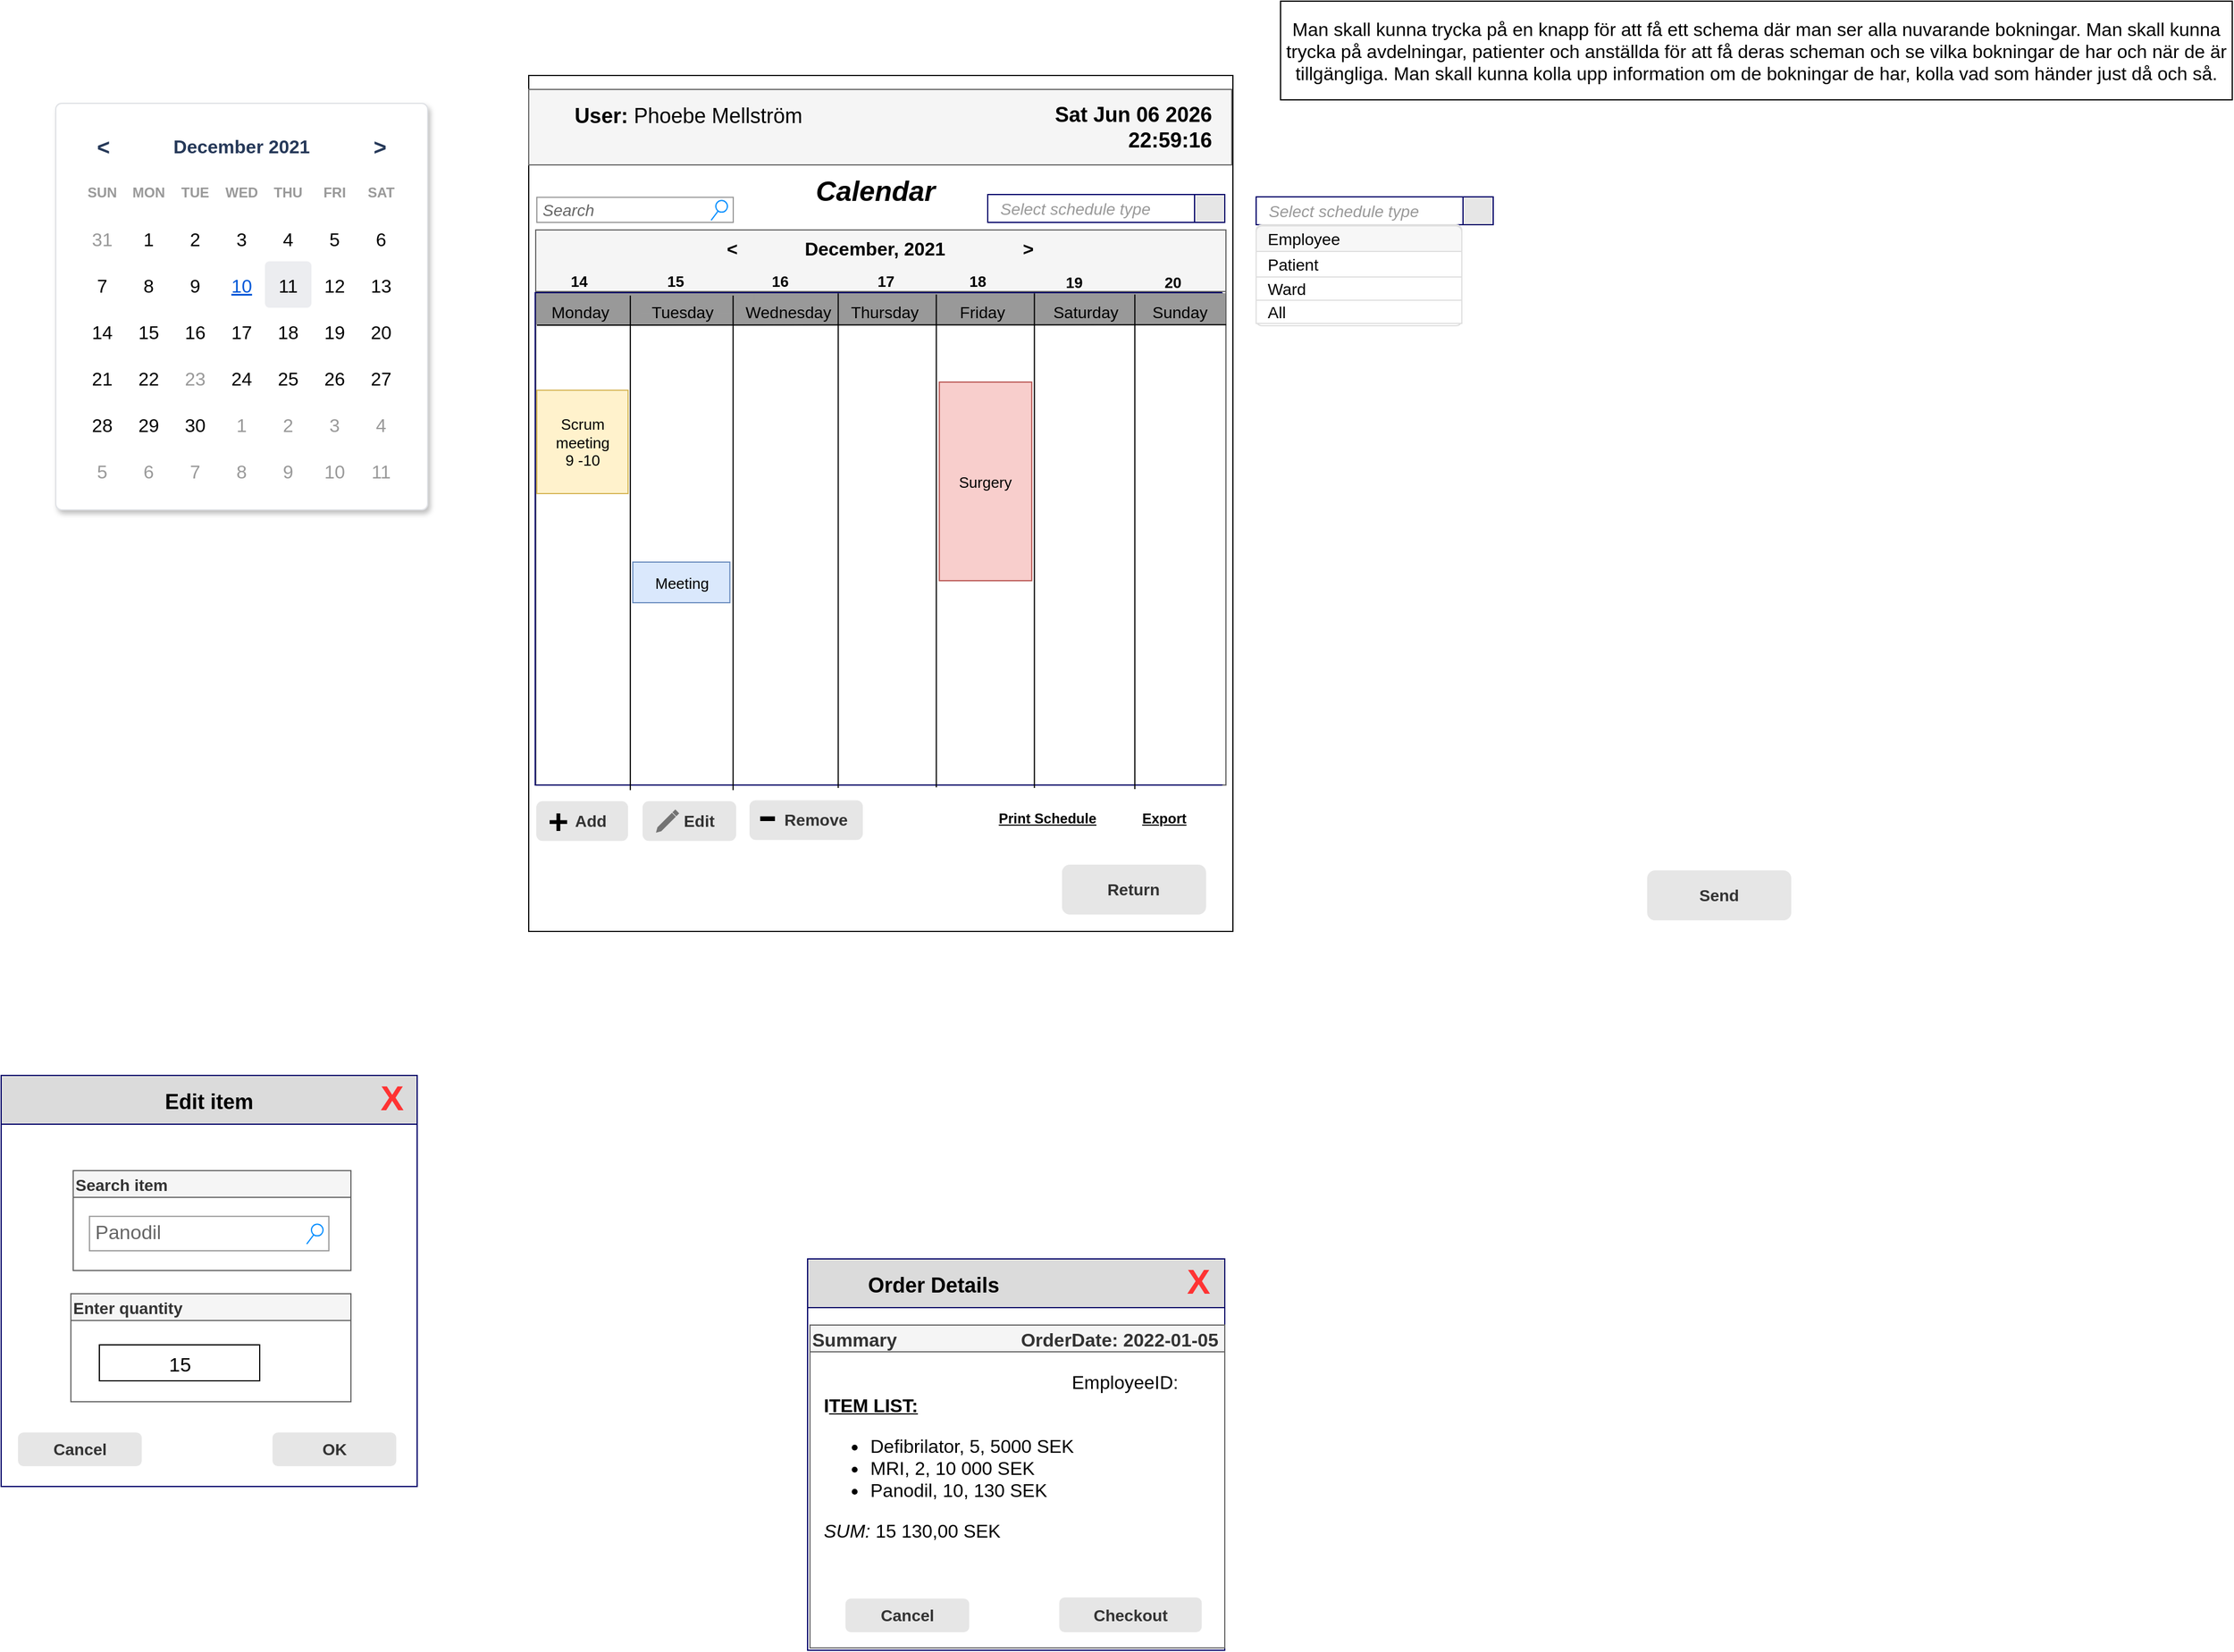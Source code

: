 <mxfile version="15.8.7"><diagram id="tMlEWCuw5uvz0X6v1XSk" name="Page-1"><mxGraphModel dx="1773" dy="915" grid="0" gridSize="10" guides="1" tooltips="1" connect="1" arrows="1" fold="1" page="0" pageScale="1" pageWidth="827" pageHeight="1169" math="0" shadow="0"><root><mxCell id="0"/><mxCell id="1" parent="0"/><mxCell id="1CpqlOYVrZBRKWzwoJdr-4" value="" style="rounded=0;whiteSpace=wrap;html=1;sketch=0;hachureGap=4;fontFamily=Helvetica;fontSize=20;glass=0;" parent="1" vertex="1"><mxGeometry x="-339" y="40" width="606" height="737" as="geometry"/></mxCell><mxCell id="GSyi_xtsQEn1uem4Df87-12" value="" style="rounded=0;whiteSpace=wrap;html=1;shadow=0;glass=0;sketch=0;hachureGap=4;fontFamily=Helvetica;fontSize=16;strokeColor=#666666;fillColor=#f5f5f5;fontColor=#333333;" parent="1" vertex="1"><mxGeometry x="-339" y="52" width="605" height="65" as="geometry"/></mxCell><mxCell id="GSyi_xtsQEn1uem4Df87-15" value="&lt;font style=&quot;font-size: 18px&quot; face=&quot;Helvetica&quot;&gt;&lt;b&gt;User:&lt;/b&gt; Phoebe Mellström&lt;i&gt;&lt;br&gt;&lt;/i&gt;&lt;/font&gt;" style="text;html=1;strokeColor=none;fillColor=none;align=center;verticalAlign=middle;whiteSpace=wrap;rounded=0;shadow=0;glass=0;sketch=0;hachureGap=4;fontFamily=Garamond;fontSize=20;" parent="1" vertex="1"><mxGeometry x="-323" y="55" width="243" height="38" as="geometry"/></mxCell><UserObject label="&lt;div style=&quot;font-size: 18px&quot; align=&quot;right&quot;&gt;&lt;b&gt;&lt;font style=&quot;font-size: 18px&quot; face=&quot;Helvetica&quot;&gt;%date{ddd mmm dd yyyy HH:MM:ss}%&lt;/font&gt;&lt;/b&gt;&lt;/div&gt;" placeholders="1" id="GSyi_xtsQEn1uem4Df87-35"><mxCell style="text;html=1;strokeColor=none;fillColor=none;align=right;verticalAlign=middle;whiteSpace=wrap;overflow=hidden;rounded=0;shadow=0;glass=0;sketch=0;hachureGap=4;fontFamily=Helvetica;fontSize=20;fontColor=none;" parent="1" vertex="1"><mxGeometry x="91" y="58.5" width="160" height="52" as="geometry"/></mxCell></UserObject><mxCell id="GSyi_xtsQEn1uem4Df87-106" value="&lt;h2 align=&quot;center&quot;&gt;&lt;i&gt;Calendar&lt;br&gt;&lt;/i&gt;&lt;/h2&gt;" style="text;html=1;strokeColor=none;fillColor=none;align=center;verticalAlign=middle;whiteSpace=wrap;rounded=0;shadow=0;glass=0;sketch=0;hachureGap=4;fontFamily=Helvetica;fontSize=16;fontColor=none;" parent="1" vertex="1"><mxGeometry x="-154" y="125" width="227" height="30" as="geometry"/></mxCell><mxCell id="GSyi_xtsQEn1uem4Df87-161" value="" style="swimlane;rounded=0;shadow=0;glass=0;sketch=0;hachureGap=4;fontFamily=Helvetica;fontSize=16;fontStyle=1;align=left;fillColor=#f5f5f5;strokeColor=#666666;fontColor=#333333;startSize=53;" parent="1" vertex="1"><mxGeometry x="-333" y="173" width="594" height="478" as="geometry"/></mxCell><mxCell id="2LkczwKrpSogBaonJyXN-16" value="" style="swimlane;horizontal=0;rounded=0;shadow=0;glass=0;sketch=0;hachureGap=4;fontFamily=Helvetica;fontSize=18;fontColor=none;strokeColor=#000066;fillColor=#E6E6E6;gradientColor=none;rotation=-180;startSize=0;" parent="GSyi_xtsQEn1uem4Df87-161" vertex="1"><mxGeometry x="-0.41" y="54" width="591.18" height="424" as="geometry"/></mxCell><mxCell id="2LkczwKrpSogBaonJyXN-29" value="" style="strokeWidth=1;shadow=0;align=center;html=1;shape=mxgraph.mockup.forms.rrect;rSize=0;strokeColor=#999999;labelBackgroundColor=#FFFFFF;sketch=0;fontSize=14;fontColor=#000000;fillColor=#999999;" parent="GSyi_xtsQEn1uem4Df87-161" vertex="1"><mxGeometry x="1" y="55" width="592" height="27" as="geometry"/></mxCell><mxCell id="2LkczwKrpSogBaonJyXN-30" value="" style="strokeColor=inherit;fillColor=inherit;gradientColor=inherit;strokeWidth=1;shadow=0;dashed=0;align=center;html=1;shape=mxgraph.mockup.forms.rrect;rSize=0;fontSize=17;fontColor=#666666;labelBackgroundColor=#FFFFFF;sketch=0;" parent="2LkczwKrpSogBaonJyXN-29" vertex="1"><mxGeometry x="88.8" width="98.667" height="17.368" as="geometry"/></mxCell><mxCell id="mDtx5aKVVAd8MvH1T8oT-66" value="&lt;font style=&quot;font-size: 14px&quot;&gt;Monday&lt;/font&gt;" style="text;html=1;strokeColor=none;fillColor=none;align=center;verticalAlign=middle;whiteSpace=wrap;rounded=0;fontSize=21;" vertex="1" parent="2LkczwKrpSogBaonJyXN-29"><mxGeometry x="7.06" y="-0.189" width="60.511" height="25.962" as="geometry"/></mxCell><mxCell id="mDtx5aKVVAd8MvH1T8oT-67" value="&lt;font style=&quot;font-size: 14px&quot;&gt;Tuesday&lt;/font&gt;" style="text;html=1;strokeColor=none;fillColor=none;align=center;verticalAlign=middle;whiteSpace=wrap;rounded=0;fontSize=21;" vertex="1" parent="2LkczwKrpSogBaonJyXN-29"><mxGeometry x="94.841" y="-0.189" width="60.511" height="25.962" as="geometry"/></mxCell><mxCell id="mDtx5aKVVAd8MvH1T8oT-68" value="&lt;font style=&quot;font-size: 14px&quot;&gt;Wednesday&lt;/font&gt;" style="text;html=1;strokeColor=none;fillColor=none;align=center;verticalAlign=middle;whiteSpace=wrap;rounded=0;fontSize=21;" vertex="1" parent="2LkczwKrpSogBaonJyXN-29"><mxGeometry x="185.557" y="-0.189" width="60.511" height="25.962" as="geometry"/></mxCell><mxCell id="mDtx5aKVVAd8MvH1T8oT-69" value="&lt;font style=&quot;font-size: 14px&quot;&gt;Thursday&lt;/font&gt;" style="text;html=1;strokeColor=none;fillColor=none;align=center;verticalAlign=middle;whiteSpace=wrap;rounded=0;fontSize=21;" vertex="1" parent="2LkczwKrpSogBaonJyXN-29"><mxGeometry x="269.274" y="-0.189" width="60.511" height="25.962" as="geometry"/></mxCell><mxCell id="mDtx5aKVVAd8MvH1T8oT-70" value="&lt;font style=&quot;font-size: 14px&quot;&gt;Friday&lt;/font&gt;" style="text;html=1;strokeColor=none;fillColor=none;align=center;verticalAlign=middle;whiteSpace=wrap;rounded=0;fontSize=21;" vertex="1" parent="2LkczwKrpSogBaonJyXN-29"><mxGeometry x="352.981" y="-0.189" width="60.511" height="25.962" as="geometry"/></mxCell><mxCell id="mDtx5aKVVAd8MvH1T8oT-71" value="&lt;font style=&quot;font-size: 14px&quot;&gt;Saturday&lt;/font&gt;" style="text;html=1;strokeColor=none;fillColor=none;align=center;verticalAlign=middle;whiteSpace=wrap;rounded=0;fontSize=21;" vertex="1" parent="2LkczwKrpSogBaonJyXN-29"><mxGeometry x="441.722" y="-0.189" width="60.511" height="25.962" as="geometry"/></mxCell><mxCell id="mDtx5aKVVAd8MvH1T8oT-72" value="&lt;font style=&quot;font-size: 14px&quot;&gt;Sunday&lt;/font&gt;" style="text;html=1;strokeColor=none;fillColor=none;align=center;verticalAlign=middle;whiteSpace=wrap;rounded=0;fontSize=21;" vertex="1" parent="2LkczwKrpSogBaonJyXN-29"><mxGeometry x="523.421" y="-0.189" width="60.511" height="25.962" as="geometry"/></mxCell><mxCell id="mDtx5aKVVAd8MvH1T8oT-77" value="&lt;font style=&quot;font-size: 16px&quot;&gt;&lt;b&gt;&amp;lt;&amp;nbsp;&amp;nbsp;&amp;nbsp;&amp;nbsp;&amp;nbsp;&amp;nbsp;&amp;nbsp;&amp;nbsp;&amp;nbsp;&amp;nbsp;&amp;nbsp;&amp;nbsp; December, 2021 &amp;nbsp;&amp;nbsp;&amp;nbsp;&amp;nbsp;&amp;nbsp;&amp;nbsp;&amp;nbsp;&amp;nbsp;&amp;nbsp;&amp;nbsp;&amp;nbsp;&amp;nbsp;&amp;nbsp; &amp;gt;&lt;/b&gt;&lt;/font&gt;" style="text;html=1;align=center;verticalAlign=middle;resizable=0;points=[];autosize=1;strokeColor=none;fillColor=none;fontSize=14;" vertex="1" parent="GSyi_xtsQEn1uem4Df87-161"><mxGeometry x="158.5" y="5" width="274" height="22" as="geometry"/></mxCell><mxCell id="1CpqlOYVrZBRKWzwoJdr-89" value="" style="shape=image;html=1;verticalAlign=top;verticalLabelPosition=bottom;labelBackgroundColor=#ffffff;imageAspect=0;aspect=fixed;image=https://cdn2.iconfinder.com/data/icons/office-icon-set-3/128/calendar2.png;rounded=0;glass=0;sketch=0;hachureGap=4;fontFamily=Helvetica;fontSize=14;strokeColor=#000000;gradientColor=none;" parent="GSyi_xtsQEn1uem4Df87-161" vertex="1"><mxGeometry x="372" y="5" width="22" height="22" as="geometry"/></mxCell><mxCell id="mDtx5aKVVAd8MvH1T8oT-87" value="&lt;font style=&quot;font-size: 13px;&quot;&gt;&lt;b style=&quot;font-size: 13px;&quot;&gt;14&lt;/b&gt;&lt;/font&gt;" style="text;html=1;align=center;verticalAlign=middle;resizable=0;points=[];autosize=1;strokeColor=none;fillColor=none;fontSize=13;" vertex="1" parent="GSyi_xtsQEn1uem4Df87-161"><mxGeometry x="25" y="34" width="24" height="20" as="geometry"/></mxCell><mxCell id="mDtx5aKVVAd8MvH1T8oT-86" value="&lt;font style=&quot;font-size: 13px;&quot;&gt;&lt;b style=&quot;font-size: 13px;&quot;&gt;15&lt;/b&gt;&lt;/font&gt;" style="text;html=1;align=center;verticalAlign=middle;resizable=0;points=[];autosize=1;strokeColor=none;fillColor=none;fontSize=13;" vertex="1" parent="GSyi_xtsQEn1uem4Df87-161"><mxGeometry x="108" y="34" width="24" height="20" as="geometry"/></mxCell><mxCell id="mDtx5aKVVAd8MvH1T8oT-83" value="&lt;font style=&quot;font-size: 13px;&quot;&gt;&lt;b style=&quot;font-size: 13px;&quot;&gt;17&lt;/b&gt;&lt;/font&gt;" style="text;html=1;align=center;verticalAlign=middle;resizable=0;points=[];autosize=1;strokeColor=none;fillColor=none;fontSize=13;" vertex="1" parent="GSyi_xtsQEn1uem4Df87-161"><mxGeometry x="289" y="34" width="24" height="20" as="geometry"/></mxCell><mxCell id="mDtx5aKVVAd8MvH1T8oT-82" value="&lt;font style=&quot;font-size: 13px;&quot;&gt;&lt;b style=&quot;font-size: 13px;&quot;&gt;18&lt;/b&gt;&lt;/font&gt;" style="text;html=1;align=center;verticalAlign=middle;resizable=0;points=[];autosize=1;strokeColor=none;fillColor=none;fontSize=13;" vertex="1" parent="GSyi_xtsQEn1uem4Df87-161"><mxGeometry x="368" y="34" width="24" height="20" as="geometry"/></mxCell><mxCell id="mDtx5aKVVAd8MvH1T8oT-80" value="&lt;font style=&quot;font-size: 13px;&quot;&gt;&lt;b style=&quot;font-size: 13px;&quot;&gt;19&lt;/b&gt;&lt;/font&gt;" style="text;html=1;align=center;verticalAlign=middle;resizable=0;points=[];autosize=1;strokeColor=none;fillColor=none;fontSize=13;" vertex="1" parent="GSyi_xtsQEn1uem4Df87-161"><mxGeometry x="451" y="35" width="24" height="20" as="geometry"/></mxCell><mxCell id="mDtx5aKVVAd8MvH1T8oT-88" value="&lt;b style=&quot;font-size: 13px;&quot;&gt;20&lt;/b&gt;" style="text;html=1;align=center;verticalAlign=middle;resizable=0;points=[];autosize=1;strokeColor=none;fillColor=none;fontSize=13;" vertex="1" parent="GSyi_xtsQEn1uem4Df87-161"><mxGeometry x="536" y="35" width="24" height="20" as="geometry"/></mxCell><mxCell id="mDtx5aKVVAd8MvH1T8oT-93" value="&lt;font style=&quot;font-size: 13px;&quot;&gt;&lt;b style=&quot;font-size: 13px;&quot;&gt;16&lt;/b&gt;&lt;/font&gt;" style="text;html=1;align=center;verticalAlign=middle;resizable=0;points=[];autosize=1;strokeColor=none;fillColor=none;fontSize=13;" vertex="1" parent="GSyi_xtsQEn1uem4Df87-161"><mxGeometry x="198" y="34" width="24" height="20" as="geometry"/></mxCell><mxCell id="2LkczwKrpSogBaonJyXN-21" value="" style="strokeWidth=1;html=1;shadow=0;dashed=0;shape=mxgraph.android.rrect;rSize=0;strokeColor=#eeeeee;fillColor=#ffffff;gradientColor=none;labelBackgroundColor=#B5B5B5;sketch=0;fontSize=14;fontColor=#000000;" parent="1" vertex="1"><mxGeometry x="-332" y="255" width="592" height="395" as="geometry"/></mxCell><mxCell id="SSREqpfbxZS-E6g8_HRH-6" value="" style="endArrow=none;html=1;rounded=0;fontSize=14;fontColor=#000000;entryX=0.5;entryY=1;entryDx=0;entryDy=0;" parent="2LkczwKrpSogBaonJyXN-21" edge="1"><mxGeometry width="50" height="50" relative="1" as="geometry"><mxPoint x="343.749" y="-26.396" as="sourcePoint"/><mxPoint x="343.749" y="397.979" as="targetPoint"/></mxGeometry></mxCell><mxCell id="SSREqpfbxZS-E6g8_HRH-9" value="" style="endArrow=none;html=1;rounded=0;fontSize=14;fontColor=#000000;entryX=0.5;entryY=1;entryDx=0;entryDy=0;" parent="2LkczwKrpSogBaonJyXN-21" edge="1"><mxGeometry width="50" height="50" relative="1" as="geometry"><mxPoint x="428.176" y="-27.335" as="sourcePoint"/><mxPoint x="428.176" y="398.544" as="targetPoint"/></mxGeometry></mxCell><mxCell id="wX3GEjGeXpDAgiaJcTDB-18" value="" style="endArrow=none;html=1;rounded=0;fontSize=14;fontColor=#000000;entryX=0.5;entryY=1;entryDx=0;entryDy=0;" parent="2LkczwKrpSogBaonJyXN-21" edge="1"><mxGeometry width="50" height="50" relative="1" as="geometry"><mxPoint x="514.617" y="-26.396" as="sourcePoint"/><mxPoint x="514.617" y="399.483" as="targetPoint"/></mxGeometry></mxCell><mxCell id="mDtx5aKVVAd8MvH1T8oT-59" value="" style="endArrow=none;html=1;rounded=0;fontSize=14;fontColor=#000000;entryX=0.5;entryY=1;entryDx=0;entryDy=0;" edge="1" parent="2LkczwKrpSogBaonJyXN-21"><mxGeometry width="50" height="50" relative="1" as="geometry"><mxPoint x="80.419" y="-25.453" as="sourcePoint"/><mxPoint x="80.419" y="400.426" as="targetPoint"/></mxGeometry></mxCell><mxCell id="mDtx5aKVVAd8MvH1T8oT-60" value="" style="endArrow=none;html=1;rounded=0;fontSize=14;fontColor=#000000;entryX=0.5;entryY=1;entryDx=0;entryDy=0;" edge="1" parent="2LkczwKrpSogBaonJyXN-21"><mxGeometry width="50" height="50" relative="1" as="geometry"><mxPoint x="259.325" y="-27.339" as="sourcePoint"/><mxPoint x="259.325" y="398.541" as="targetPoint"/></mxGeometry></mxCell><mxCell id="mDtx5aKVVAd8MvH1T8oT-65" value="" style="endArrow=none;html=1;rounded=0;fontSize=14;fontColor=#000000;entryX=0.5;entryY=1;entryDx=0;entryDy=0;" edge="1" parent="2LkczwKrpSogBaonJyXN-21"><mxGeometry width="50" height="50" relative="1" as="geometry"><mxPoint x="168.869" y="-25.453" as="sourcePoint"/><mxPoint x="168.869" y="400.426" as="targetPoint"/></mxGeometry></mxCell><mxCell id="mDtx5aKVVAd8MvH1T8oT-102" value="&lt;div&gt;Scrum meeting&lt;/div&gt;&lt;div&gt;9 -10&lt;br&gt;&lt;/div&gt;" style="rounded=0;whiteSpace=wrap;html=1;fontSize=13;fillColor=#fff2cc;strokeColor=#d6b656;" vertex="1" parent="2LkczwKrpSogBaonJyXN-21"><mxGeometry y="56" width="78.531" height="89" as="geometry"/></mxCell><mxCell id="mDtx5aKVVAd8MvH1T8oT-104" value="Meeting" style="rounded=0;whiteSpace=wrap;html=1;fontSize=13;fillColor=#dae8fc;strokeColor=#6c8ebf;" vertex="1" parent="2LkczwKrpSogBaonJyXN-21"><mxGeometry x="82.558" y="204" width="83.565" height="35" as="geometry"/></mxCell><mxCell id="mDtx5aKVVAd8MvH1T8oT-105" value="Surgery" style="rounded=0;whiteSpace=wrap;html=1;fontSize=13;fillColor=#f8cecc;strokeColor=#b85450;" vertex="1" parent="2LkczwKrpSogBaonJyXN-21"><mxGeometry x="346.34" y="49" width="79.537" height="171" as="geometry"/></mxCell><mxCell id="2LkczwKrpSogBaonJyXN-39" value="Edit item" style="swimlane;rounded=0;shadow=0;glass=0;sketch=0;hachureGap=4;fontFamily=Helvetica;fontSize=18;fontColor=#000000;strokeColor=#000066;fillColor=#DBDBDB;gradientColor=none;gradientDirection=east;startSize=42;" parent="1" vertex="1"><mxGeometry x="-793" y="901" width="358" height="354" as="geometry"/></mxCell><mxCell id="2LkczwKrpSogBaonJyXN-41" value="Search item" style="swimlane;rounded=0;shadow=0;glass=0;sketch=0;hachureGap=4;fontFamily=Helvetica;fontSize=14;fontStyle=1;align=left;fillColor=#f5f5f5;strokeColor=#666666;fontColor=#333333;" parent="2LkczwKrpSogBaonJyXN-39" vertex="1"><mxGeometry x="62" y="82" width="239" height="86" as="geometry"/></mxCell><mxCell id="2LkczwKrpSogBaonJyXN-42" value="&lt;font style=&quot;font-size: 14px&quot; face=&quot;Helvetica&quot;&gt;&lt;br&gt;&lt;/font&gt;" style="text;html=1;align=center;verticalAlign=middle;resizable=0;points=[];autosize=1;strokeColor=none;fillColor=none;rounded=0;shadow=0;glass=0;sketch=0;hachureGap=4;fontFamily=Helvetica;fontSize=18;fontColor=none;" parent="2LkczwKrpSogBaonJyXN-41" vertex="1"><mxGeometry x="47" y="32" width="10" height="27" as="geometry"/></mxCell><mxCell id="2LkczwKrpSogBaonJyXN-43" value="Panodil" style="strokeWidth=1;shadow=0;dashed=0;align=center;html=1;shape=mxgraph.mockup.forms.searchBox;strokeColor=#999999;mainText=;strokeColor2=#008cff;fontColor=#666666;fontSize=17;align=left;spacingLeft=3;" parent="2LkczwKrpSogBaonJyXN-41" vertex="1"><mxGeometry x="14" y="39.37" width="206" height="29.63" as="geometry"/></mxCell><mxCell id="2LkczwKrpSogBaonJyXN-47" value="&lt;font style=&quot;font-size: 30px&quot; color=&quot;#FF3333&quot;&gt;X&lt;/font&gt;" style="text;html=1;align=center;verticalAlign=middle;resizable=0;points=[];autosize=1;strokeColor=none;fillColor=none;rounded=0;shadow=0;glass=0;sketch=0;hachureGap=4;fontFamily=Helvetica;fontSize=52;fontColor=none;fontStyle=1" parent="2LkczwKrpSogBaonJyXN-39" vertex="1"><mxGeometry x="321" y="-25" width="30" height="74" as="geometry"/></mxCell><mxCell id="2LkczwKrpSogBaonJyXN-44" value="Enter quantity" style="swimlane;rounded=0;shadow=0;glass=0;sketch=0;hachureGap=4;fontFamily=Helvetica;fontSize=14;fontStyle=1;align=left;fillColor=#f5f5f5;strokeColor=#666666;fontColor=#333333;" parent="2LkczwKrpSogBaonJyXN-39" vertex="1"><mxGeometry x="60" y="188" width="241" height="93" as="geometry"/></mxCell><mxCell id="2LkczwKrpSogBaonJyXN-45" value="&lt;font style=&quot;font-size: 14px&quot; face=&quot;Helvetica&quot;&gt;&lt;br&gt;&lt;/font&gt;" style="text;html=1;align=center;verticalAlign=middle;resizable=0;points=[];autosize=1;strokeColor=none;fillColor=none;rounded=0;shadow=0;glass=0;sketch=0;hachureGap=4;fontFamily=Helvetica;fontSize=18;fontColor=none;" parent="2LkczwKrpSogBaonJyXN-44" vertex="1"><mxGeometry x="47" y="32" width="10" height="27" as="geometry"/></mxCell><mxCell id="2LkczwKrpSogBaonJyXN-46" value="&lt;font style=&quot;font-size: 17px&quot;&gt;15&lt;/font&gt;" style="rounded=0;whiteSpace=wrap;html=1;sketch=0;hachureGap=4;fontFamily=Helvetica;fontSize=20;glass=0;" parent="2LkczwKrpSogBaonJyXN-44" vertex="1"><mxGeometry x="24.5" y="44" width="138" height="31" as="geometry"/></mxCell><mxCell id="2LkczwKrpSogBaonJyXN-109" value="" style="shape=image;html=1;verticalAlign=top;verticalLabelPosition=bottom;labelBackgroundColor=#ffffff;imageAspect=0;aspect=fixed;image=https://cdn1.iconfinder.com/data/icons/material-core/20/add-circle-outline-128.png;shadow=0;sketch=0;fontFamily=Helvetica;fontSize=18;fontColor=#999999;fillColor=#999999;gradientColor=none;" parent="2LkczwKrpSogBaonJyXN-44" vertex="1"><mxGeometry x="182.5" y="38" width="18" height="18" as="geometry"/></mxCell><mxCell id="2LkczwKrpSogBaonJyXN-110" value="" style="shape=image;html=1;verticalAlign=top;verticalLabelPosition=bottom;labelBackgroundColor=#ffffff;imageAspect=0;aspect=fixed;image=https://cdn0.iconfinder.com/data/icons/heroicons-ui/24/icon-minus-circle-128.png;shadow=0;sketch=0;fontFamily=Helvetica;fontSize=18;fontColor=#000000;fillColor=#999999;gradientColor=none;" parent="2LkczwKrpSogBaonJyXN-44" vertex="1"><mxGeometry x="179.5" y="59" width="24" height="24" as="geometry"/></mxCell><mxCell id="2LkczwKrpSogBaonJyXN-50" value="&lt;b&gt;&lt;font style=&quot;font-size: 14px&quot;&gt;OK&lt;br&gt;&lt;/font&gt;&lt;/b&gt;" style="rounded=1;html=1;shadow=0;dashed=0;whiteSpace=wrap;fontSize=10;fillColor=#E6E6E6;align=center;strokeColor=#E6E6E6;fontColor=#333333;labelBackgroundColor=none;sketch=0;fontFamily=Helvetica;" parent="2LkczwKrpSogBaonJyXN-39" vertex="1"><mxGeometry x="234" y="308" width="105.5" height="28" as="geometry"/></mxCell><mxCell id="2LkczwKrpSogBaonJyXN-51" value="&lt;b&gt;&lt;font style=&quot;font-size: 14px&quot;&gt;Cancel&lt;/font&gt;&lt;/b&gt;" style="rounded=1;html=1;shadow=0;dashed=0;whiteSpace=wrap;fontSize=10;fillColor=#E6E6E6;align=center;strokeColor=#E6E6E6;fontColor=#333333;labelBackgroundColor=none;sketch=0;fontFamily=Helvetica;" parent="2LkczwKrpSogBaonJyXN-39" vertex="1"><mxGeometry x="15" y="308" width="105.5" height="28" as="geometry"/></mxCell><mxCell id="2LkczwKrpSogBaonJyXN-55" value="&lt;b&gt;&lt;font style=&quot;font-size: 14px&quot;&gt;Send&lt;br&gt;&lt;/font&gt;&lt;/b&gt;" style="rounded=1;html=1;shadow=0;dashed=0;whiteSpace=wrap;fontSize=10;fillColor=#E6E6E6;align=center;strokeColor=#E6E6E6;fontColor=#333333;labelBackgroundColor=none;sketch=0;fontFamily=Helvetica;" parent="1" vertex="1"><mxGeometry x="624" y="725" width="123" height="42" as="geometry"/></mxCell><mxCell id="2LkczwKrpSogBaonJyXN-58" value="&lt;b&gt;&lt;font style=&quot;font-size: 14px&quot;&gt;Return&lt;br&gt;&lt;/font&gt;&lt;/b&gt;" style="rounded=1;html=1;shadow=0;dashed=0;whiteSpace=wrap;fontSize=10;fillColor=#E6E6E6;align=center;strokeColor=#E6E6E6;fontColor=#333333;labelBackgroundColor=none;sketch=0;fontFamily=Helvetica;" parent="1" vertex="1"><mxGeometry x="120.41" y="720" width="123" height="42" as="geometry"/></mxCell><mxCell id="2LkczwKrpSogBaonJyXN-64" value="          Order Details" style="swimlane;rounded=0;shadow=0;glass=0;sketch=0;hachureGap=4;fontFamily=Helvetica;fontSize=18;fontColor=#000000;strokeColor=#000066;fillColor=#DBDBDB;gradientColor=none;gradientDirection=east;startSize=42;align=left;" parent="1" vertex="1"><mxGeometry x="-99" y="1059" width="359" height="337" as="geometry"/></mxCell><mxCell id="2LkczwKrpSogBaonJyXN-65" value="Summary                        OrderDate: 2022-01-05" style="swimlane;rounded=0;shadow=0;glass=0;sketch=0;hachureGap=4;fontFamily=Helvetica;fontSize=16;fontStyle=1;align=left;fillColor=#f5f5f5;strokeColor=#666666;fontColor=#333333;startSize=23;" parent="2LkczwKrpSogBaonJyXN-64" vertex="1"><mxGeometry x="2" y="57" width="357" height="278" as="geometry"/></mxCell><mxCell id="2LkczwKrpSogBaonJyXN-66" value="&lt;font style=&quot;font-size: 14px&quot; face=&quot;Helvetica&quot;&gt;&lt;br&gt;&lt;/font&gt;" style="text;html=1;align=center;verticalAlign=middle;resizable=0;points=[];autosize=1;strokeColor=none;fillColor=none;rounded=0;shadow=0;glass=0;sketch=0;hachureGap=4;fontFamily=Helvetica;fontSize=18;fontColor=none;" parent="2LkczwKrpSogBaonJyXN-65" vertex="1"><mxGeometry x="47" y="32" width="10" height="27" as="geometry"/></mxCell><mxCell id="2LkczwKrpSogBaonJyXN-67" value="&lt;div align=&quot;left&quot;&gt;&lt;font style=&quot;font-size: 16px&quot;&gt;&lt;font style=&quot;font-size: 16px&quot;&gt;&lt;span style=&quot;background-color: rgb(255 , 255 , 255)&quot;&gt;&lt;span&gt;&lt;span&gt;&lt;/span&gt;&lt;span&gt;&lt;/span&gt;&lt;span&gt;&lt;/span&gt;&lt;span style=&quot;white-space: pre&quot;&gt;&#9;&lt;/span&gt;&lt;span style=&quot;white-space: pre&quot;&gt;&#9;&lt;/span&gt;&lt;span style=&quot;white-space: pre&quot;&gt;&#9;&lt;/span&gt;&lt;span style=&quot;white-space: pre&quot;&gt;&#9;&lt;/span&gt;&lt;span style=&quot;white-space: pre&quot;&gt;&#9;&lt;span style=&quot;white-space: pre&quot;&gt;&#9;&lt;/span&gt;&lt;/span&gt;EmployeeID: &lt;span&gt;&#9;&lt;/span&gt;&lt;br&gt;&lt;/span&gt;&lt;/span&gt;&lt;/font&gt;&lt;/font&gt;&lt;/div&gt;&lt;div align=&quot;left&quot;&gt;&lt;b&gt;&lt;font style=&quot;font-size: 16px&quot;&gt;I&lt;u&gt;TEM LIST:&lt;/u&gt;&lt;/font&gt;&lt;/b&gt;&lt;/div&gt;&lt;div align=&quot;left&quot;&gt;&lt;ul&gt;&lt;li&gt;&lt;font style=&quot;font-size: 16px&quot;&gt;&lt;font style=&quot;font-size: 16px&quot;&gt;&lt;span style=&quot;background-color: rgb(255 , 255 , 255)&quot;&gt;Defibrilator&lt;span&gt;, 5, 5000 SEK&lt;br&gt;&lt;/span&gt;&lt;/span&gt;&lt;/font&gt;&lt;/font&gt;&lt;/li&gt;&lt;li&gt;&lt;div&gt;&lt;font style=&quot;font-size: 16px&quot;&gt;&lt;font style=&quot;font-size: 16px&quot;&gt;&lt;span style=&quot;background-color: rgb(255 , 255 , 255)&quot;&gt;&lt;span&gt;MRI, 2, 10 000 SEK&lt;br&gt;&lt;/span&gt;&lt;/span&gt;&lt;/font&gt;&lt;/font&gt;&lt;/div&gt;&lt;/li&gt;&lt;li&gt;&lt;font style=&quot;font-size: 16px&quot;&gt;&lt;font style=&quot;font-size: 16px&quot;&gt;&lt;span style=&quot;background-color: rgb(255 , 255 , 255)&quot;&gt;&lt;span&gt;Panodil, 10, 130 SEK&lt;br&gt;&lt;/span&gt;&lt;/span&gt;&lt;/font&gt;&lt;/font&gt;&lt;/li&gt;&lt;/ul&gt;&lt;/div&gt;&lt;div align=&quot;left&quot;&gt;&lt;font style=&quot;font-size: 16px&quot;&gt;&lt;font style=&quot;font-size: 16px&quot;&gt;&lt;span style=&quot;background-color: rgb(255 , 255 , 255)&quot;&gt;&lt;span&gt;&lt;i&gt;SUM: &lt;/i&gt;&lt;/span&gt;&lt;/span&gt;&lt;/font&gt;&lt;/font&gt;&lt;font style=&quot;font-size: 16px&quot;&gt; &lt;font style=&quot;font-size: 16px&quot;&gt;15 130&lt;/font&gt;&lt;/font&gt;,00 SEK&lt;font style=&quot;font-size: 16px&quot;&gt;&lt;font style=&quot;font-size: 16px&quot;&gt;&lt;span style=&quot;background-color: rgb(255 , 255 , 255)&quot;&gt;&lt;span&gt;&lt;/span&gt;&lt;/span&gt;&lt;/font&gt;&lt;/font&gt;&lt;/div&gt;&lt;div align=&quot;left&quot;&gt;&lt;font style=&quot;font-size: 16px&quot;&gt;&lt;font style=&quot;font-size: 16px&quot;&gt;&lt;span style=&quot;background-color: rgb(255 , 255 , 255)&quot;&gt;&lt;span&gt;&lt;br&gt;&lt;/span&gt;&lt;/span&gt;&lt;/font&gt;&lt;/font&gt;&lt;/div&gt;" style="text;html=1;align=left;verticalAlign=middle;resizable=0;points=[];autosize=1;strokeColor=none;fillColor=none;rounded=0;shadow=0;glass=0;sketch=0;hachureGap=4;fontFamily=Helvetica;fontSize=16;fontColor=#000000;" parent="2LkczwKrpSogBaonJyXN-65" vertex="1"><mxGeometry x="10" y="38.0" width="315" height="170" as="geometry"/></mxCell><mxCell id="2LkczwKrpSogBaonJyXN-70" value="&lt;b&gt;&lt;font style=&quot;font-size: 14px&quot;&gt;Checkout &lt;br&gt;&lt;/font&gt;&lt;/b&gt;" style="rounded=1;html=1;shadow=0;dashed=0;whiteSpace=wrap;fontSize=10;fillColor=#E6E6E6;align=center;strokeColor=#E6E6E6;fontColor=#333333;labelBackgroundColor=none;sketch=0;fontFamily=Helvetica;" parent="2LkczwKrpSogBaonJyXN-65" vertex="1"><mxGeometry x="215.09" y="235" width="121.59" height="29" as="geometry"/></mxCell><mxCell id="2LkczwKrpSogBaonJyXN-71" value="&lt;b&gt;&lt;font style=&quot;font-size: 14px&quot;&gt;Cancel&lt;/font&gt;&lt;/b&gt;" style="rounded=1;html=1;shadow=0;dashed=0;whiteSpace=wrap;fontSize=10;fillColor=#E6E6E6;align=center;strokeColor=#E6E6E6;fontColor=#333333;labelBackgroundColor=none;sketch=0;fontFamily=Helvetica;" parent="2LkczwKrpSogBaonJyXN-65" vertex="1"><mxGeometry x="31.09" y="236" width="105.5" height="28" as="geometry"/></mxCell><mxCell id="2LkczwKrpSogBaonJyXN-68" value="&lt;font style=&quot;font-size: 30px&quot; color=&quot;#FF3333&quot;&gt;X&lt;/font&gt;" style="text;html=1;align=center;verticalAlign=middle;resizable=0;points=[];autosize=1;strokeColor=none;fillColor=none;rounded=0;shadow=0;glass=0;sketch=0;hachureGap=4;fontFamily=Helvetica;fontSize=52;fontColor=none;fontStyle=1" parent="2LkczwKrpSogBaonJyXN-64" vertex="1"><mxGeometry x="321" y="-25" width="30" height="74" as="geometry"/></mxCell><mxCell id="2LkczwKrpSogBaonJyXN-72" value="" style="shape=image;html=1;verticalAlign=top;verticalLabelPosition=bottom;labelBackgroundColor=#ffffff;imageAspect=0;aspect=fixed;image=https://cdn3.iconfinder.com/data/icons/flat-actions-icons-9/792/Tick_Mark_Dark-128.png;shadow=0;sketch=0;fontFamily=Helvetica;fontSize=14;fontColor=#999999;fillColor=#999999;gradientColor=none;" parent="2LkczwKrpSogBaonJyXN-64" vertex="1"><mxGeometry x="13.09" y="4" width="38.5" height="38.5" as="geometry"/></mxCell><mxCell id="2LkczwKrpSogBaonJyXN-77" value="&lt;font style=&quot;font-size: 12px&quot;&gt;&lt;u&gt;&lt;b&gt;&lt;font style=&quot;font-size: 12px&quot; face=&quot;Helvetica&quot;&gt;Print Schedule&lt;br&gt;&lt;/font&gt;&lt;/b&gt;&lt;/u&gt;&lt;/font&gt;" style="text;html=1;strokeColor=none;fillColor=none;align=center;verticalAlign=middle;whiteSpace=wrap;rounded=0;shadow=0;glass=0;sketch=0;hachureGap=4;fontFamily=Garamond;fontSize=20;" parent="1" vertex="1"><mxGeometry x="61.41" y="664" width="93" height="24" as="geometry"/></mxCell><mxCell id="2LkczwKrpSogBaonJyXN-105" value="&lt;b&gt;&lt;font style=&quot;font-size: 14px&quot;&gt;&amp;nbsp; &amp;nbsp; Remove&lt;/font&gt;&lt;/b&gt;" style="rounded=1;html=1;shadow=0;dashed=0;whiteSpace=wrap;fontSize=10;fillColor=#E6E6E6;align=center;strokeColor=#E6E6E6;fontColor=#333333;labelBackgroundColor=none;sketch=0;fontFamily=Helvetica;" parent="1" vertex="1"><mxGeometry x="-148.5" y="664.58" width="96.5" height="33.16" as="geometry"/></mxCell><mxCell id="2LkczwKrpSogBaonJyXN-106" value="&lt;b&gt;&lt;font style=&quot;font-size: 14px&quot;&gt;&amp;nbsp;&amp;nbsp;&amp;nbsp; Add&lt;br&gt;&lt;/font&gt;&lt;/b&gt;" style="rounded=1;html=1;shadow=0;dashed=0;whiteSpace=wrap;fontSize=10;fillColor=#E6E6E6;align=center;strokeColor=#E6E6E6;fontColor=#333333;labelBackgroundColor=none;sketch=0;fontFamily=Helvetica;" parent="1" vertex="1"><mxGeometry x="-332" y="665.42" width="78" height="33.16" as="geometry"/></mxCell><mxCell id="GSyi_xtsQEn1uem4Df87-195" value="&lt;font style=&quot;font-size: 30px&quot;&gt;&lt;b&gt;&lt;font style=&quot;font-size: 30px&quot;&gt;+&lt;/font&gt;&lt;/b&gt;&lt;/font&gt;" style="text;html=1;align=center;verticalAlign=middle;resizable=0;points=[];autosize=1;strokeColor=none;fillColor=none;rounded=0;shadow=0;glass=0;sketch=0;hachureGap=4;fontFamily=Helvetica;fontSize=14;fontColor=none;" parent="1" vertex="1"><mxGeometry x="-327.71" y="669.0" width="28" height="26" as="geometry"/></mxCell><mxCell id="GSyi_xtsQEn1uem4Df87-196" value="&lt;font style=&quot;font-size: 52px&quot;&gt;&lt;span style=&quot;font-size: 52px&quot;&gt;&lt;font style=&quot;font-size: 52px&quot;&gt;-&lt;/font&gt;&lt;/span&gt;&lt;/font&gt;" style="text;html=1;align=center;verticalAlign=middle;resizable=0;points=[];autosize=1;strokeColor=none;fillColor=none;rounded=0;shadow=0;glass=0;sketch=0;hachureGap=4;fontFamily=Helvetica;fontSize=52;fontColor=none;fontStyle=0" parent="1" vertex="1"><mxGeometry x="-147.5" y="643" width="27" height="66" as="geometry"/></mxCell><mxCell id="SSREqpfbxZS-E6g8_HRH-1" value="&lt;font style=&quot;font-size: 16px&quot;&gt;Man skall kunna trycka på en knapp för att få ett schema där man ser alla nuvarande bokningar. Man skall kunna trycka på avdelningar, patienter och anställda för att få deras scheman och se vilka bokningar de har och när de är tillgängliga. Man skall kunna kolla upp information om de bokningar de har, kolla vad som händer just då och så.&lt;/font&gt;" style="whiteSpace=wrap;html=1;" parent="1" vertex="1"><mxGeometry x="308" y="-24" width="819" height="85" as="geometry"/></mxCell><mxCell id="wX3GEjGeXpDAgiaJcTDB-9" value="&lt;b&gt;&lt;font style=&quot;font-size: 14px&quot;&gt;&amp;nbsp;&amp;nbsp;&amp;nbsp; Edit&lt;br&gt;&lt;/font&gt;&lt;/b&gt;" style="rounded=1;html=1;shadow=0;dashed=0;whiteSpace=wrap;fontSize=10;fillColor=#E6E6E6;align=center;strokeColor=#E6E6E6;fontColor=#333333;labelBackgroundColor=none;sketch=0;fontFamily=Helvetica;" parent="1" vertex="1"><mxGeometry x="-240.5" y="665.42" width="79.5" height="33.16" as="geometry"/></mxCell><mxCell id="wX3GEjGeXpDAgiaJcTDB-15" value="" style="dashed=0;aspect=fixed;verticalLabelPosition=bottom;verticalAlign=top;align=center;shape=mxgraph.gmdl.edit;strokeColor=none;fillColor=#737373;shadow=0;sketch=0;fontSize=16;" parent="1" vertex="1"><mxGeometry x="-229.5" y="672.0" width="20" height="20" as="geometry"/></mxCell><mxCell id="GSyi_xtsQEn1uem4Df87-169" value="" style="shape=image;html=1;verticalAlign=top;verticalLabelPosition=bottom;labelBackgroundColor=#ffffff;imageAspect=0;aspect=fixed;image=https://cdn4.iconfinder.com/data/icons/ibrandify-basic-essentials-icon-set/512/pen_stroke_sketch_doodle_lineart_8-128.png;rounded=0;shadow=0;glass=0;sketch=0;hachureGap=4;fontFamily=Helvetica;fontSize=14;fontColor=none;strokeColor=#000066;fillColor=#DBDBDB;gradientColor=none;gradientDirection=east;" parent="1" vertex="1"><mxGeometry x="-154" y="814" width="31.55" height="31.55" as="geometry"/></mxCell><mxCell id="mDtx5aKVVAd8MvH1T8oT-5" value="" style="shape=mxgraph.mockup.forms.rrect;rSize=5;strokeColor=#DFE1E5;fillColor=#ffffff;shadow=1;fontSize=21;" vertex="1" parent="1"><mxGeometry x="-746" y="64" width="320" height="350" as="geometry"/></mxCell><mxCell id="mDtx5aKVVAd8MvH1T8oT-6" value="December 2021" style="strokeColor=none;fillColor=none;fontColor=#253858;fontSize=16;fontStyle=1" vertex="1" parent="mDtx5aKVVAd8MvH1T8oT-5"><mxGeometry x="60" y="16" width="200" height="40" as="geometry"/></mxCell><mxCell id="mDtx5aKVVAd8MvH1T8oT-7" value="&lt;" style="strokeColor=none;fillColor=none;fontColor=#253858;fontSize=19;fontStyle=1;" vertex="1" parent="mDtx5aKVVAd8MvH1T8oT-5"><mxGeometry x="16" y="16" width="50" height="40" as="geometry"/></mxCell><mxCell id="mDtx5aKVVAd8MvH1T8oT-8" value="&gt;" style="strokeColor=none;fillColor=none;fontColor=#253858;fontSize=19;fontStyle=1;" vertex="1" parent="mDtx5aKVVAd8MvH1T8oT-5"><mxGeometry x="254" y="16" width="50" height="40" as="geometry"/></mxCell><mxCell id="mDtx5aKVVAd8MvH1T8oT-9" value="SUN" style="strokeColor=none;fillColor=none;fontColor=#999999;fontSize=12;fontStyle=1" vertex="1" parent="mDtx5aKVVAd8MvH1T8oT-5"><mxGeometry x="20" y="56" width="40" height="40" as="geometry"/></mxCell><mxCell id="mDtx5aKVVAd8MvH1T8oT-10" value="MON" style="strokeColor=none;fillColor=none;fontColor=#999999;fontSize=12;fontStyle=1" vertex="1" parent="mDtx5aKVVAd8MvH1T8oT-5"><mxGeometry x="60" y="56" width="40" height="40" as="geometry"/></mxCell><mxCell id="mDtx5aKVVAd8MvH1T8oT-11" value="TUE" style="strokeColor=none;fillColor=none;fontColor=#999999;fontSize=12;fontStyle=1" vertex="1" parent="mDtx5aKVVAd8MvH1T8oT-5"><mxGeometry x="100" y="56" width="40" height="40" as="geometry"/></mxCell><mxCell id="mDtx5aKVVAd8MvH1T8oT-12" value="WED" style="strokeColor=none;fillColor=none;fontColor=#999999;fontSize=12;fontStyle=1" vertex="1" parent="mDtx5aKVVAd8MvH1T8oT-5"><mxGeometry x="140" y="56" width="40" height="40" as="geometry"/></mxCell><mxCell id="mDtx5aKVVAd8MvH1T8oT-13" value="THU" style="strokeColor=none;fillColor=none;fontColor=#999999;fontSize=12;fontStyle=1" vertex="1" parent="mDtx5aKVVAd8MvH1T8oT-5"><mxGeometry x="180" y="56" width="40" height="40" as="geometry"/></mxCell><mxCell id="mDtx5aKVVAd8MvH1T8oT-14" value="FRI" style="strokeColor=none;fillColor=none;fontColor=#999999;fontSize=12;fontStyle=1" vertex="1" parent="mDtx5aKVVAd8MvH1T8oT-5"><mxGeometry x="220" y="56" width="40" height="40" as="geometry"/></mxCell><mxCell id="mDtx5aKVVAd8MvH1T8oT-15" value="SAT" style="strokeColor=none;fillColor=none;fontColor=#999999;fontSize=12;fontStyle=1" vertex="1" parent="mDtx5aKVVAd8MvH1T8oT-5"><mxGeometry x="260" y="56" width="40" height="40" as="geometry"/></mxCell><mxCell id="mDtx5aKVVAd8MvH1T8oT-16" value="31" style="strokeColor=none;fillColor=none;fontColor=#999999;fontSize=16" vertex="1" parent="mDtx5aKVVAd8MvH1T8oT-5"><mxGeometry x="20" y="96" width="40" height="40" as="geometry"/></mxCell><mxCell id="mDtx5aKVVAd8MvH1T8oT-17" value="1" style="strokeColor=none;fillColor=none;fontColor=#000000;fontSize=16" vertex="1" parent="mDtx5aKVVAd8MvH1T8oT-5"><mxGeometry x="60" y="96" width="40" height="40" as="geometry"/></mxCell><mxCell id="mDtx5aKVVAd8MvH1T8oT-18" value="2" style="strokeColor=none;fillColor=none;fontColor=#000000;fontSize=16" vertex="1" parent="mDtx5aKVVAd8MvH1T8oT-5"><mxGeometry x="100" y="96" width="40" height="40" as="geometry"/></mxCell><mxCell id="mDtx5aKVVAd8MvH1T8oT-19" value="3" style="strokeColor=none;fillColor=none;fontColor=#000000;fontSize=16" vertex="1" parent="mDtx5aKVVAd8MvH1T8oT-5"><mxGeometry x="140" y="96" width="40" height="40" as="geometry"/></mxCell><mxCell id="mDtx5aKVVAd8MvH1T8oT-20" value="4" style="strokeColor=none;fillColor=none;fontColor=#000000;fontSize=16" vertex="1" parent="mDtx5aKVVAd8MvH1T8oT-5"><mxGeometry x="180" y="96" width="40" height="40" as="geometry"/></mxCell><mxCell id="mDtx5aKVVAd8MvH1T8oT-21" value="5" style="strokeColor=none;fillColor=none;fontColor=#000000;fontSize=16" vertex="1" parent="mDtx5aKVVAd8MvH1T8oT-5"><mxGeometry x="220" y="96" width="40" height="40" as="geometry"/></mxCell><mxCell id="mDtx5aKVVAd8MvH1T8oT-22" value="6" style="strokeColor=none;fillColor=none;fontColor=#000000;fontSize=16" vertex="1" parent="mDtx5aKVVAd8MvH1T8oT-5"><mxGeometry x="260" y="96" width="40" height="40" as="geometry"/></mxCell><mxCell id="mDtx5aKVVAd8MvH1T8oT-23" value="7" style="strokeColor=none;fillColor=none;fontColor=#000000;fontSize=16" vertex="1" parent="mDtx5aKVVAd8MvH1T8oT-5"><mxGeometry x="20" y="136" width="40" height="40" as="geometry"/></mxCell><mxCell id="mDtx5aKVVAd8MvH1T8oT-24" value="8" style="strokeColor=none;fillColor=none;fontColor=#000000;fontSize=16" vertex="1" parent="mDtx5aKVVAd8MvH1T8oT-5"><mxGeometry x="60" y="136" width="40" height="40" as="geometry"/></mxCell><mxCell id="mDtx5aKVVAd8MvH1T8oT-25" value="9" style="strokeColor=none;fillColor=none;fontColor=#000000;fontSize=16" vertex="1" parent="mDtx5aKVVAd8MvH1T8oT-5"><mxGeometry x="100" y="136" width="40" height="40" as="geometry"/></mxCell><mxCell id="mDtx5aKVVAd8MvH1T8oT-26" value="10" style="strokeColor=none;fillColor=none;fontColor=#0057D8;fontSize=16;fontStyle=4" vertex="1" parent="mDtx5aKVVAd8MvH1T8oT-5"><mxGeometry x="140" y="136" width="40" height="40" as="geometry"/></mxCell><mxCell id="mDtx5aKVVAd8MvH1T8oT-27" value="11" style="strokeColor=none;fillColor=#ECEDF0;fontColor=#000000;fontSize=16;rounded=1;arcSize=10" vertex="1" parent="mDtx5aKVVAd8MvH1T8oT-5"><mxGeometry x="180" y="136" width="40" height="40" as="geometry"/></mxCell><mxCell id="mDtx5aKVVAd8MvH1T8oT-28" value="12" style="strokeColor=none;fillColor=none;fontColor=#000000;fontSize=16" vertex="1" parent="mDtx5aKVVAd8MvH1T8oT-5"><mxGeometry x="220" y="136" width="40" height="40" as="geometry"/></mxCell><mxCell id="mDtx5aKVVAd8MvH1T8oT-29" value="13" style="strokeColor=none;fillColor=none;fontColor=#000000;fontSize=16" vertex="1" parent="mDtx5aKVVAd8MvH1T8oT-5"><mxGeometry x="260" y="136" width="40" height="40" as="geometry"/></mxCell><mxCell id="mDtx5aKVVAd8MvH1T8oT-30" value="14" style="strokeColor=none;fillColor=none;fontColor=#000000;fontSize=16" vertex="1" parent="mDtx5aKVVAd8MvH1T8oT-5"><mxGeometry x="20" y="176" width="40" height="40" as="geometry"/></mxCell><mxCell id="mDtx5aKVVAd8MvH1T8oT-31" value="15" style="strokeColor=none;fillColor=none;fontColor=#000000;fontSize=16" vertex="1" parent="mDtx5aKVVAd8MvH1T8oT-5"><mxGeometry x="60" y="176" width="40" height="40" as="geometry"/></mxCell><mxCell id="mDtx5aKVVAd8MvH1T8oT-32" value="16" style="strokeColor=none;fillColor=none;fontColor=#000000;fontSize=16" vertex="1" parent="mDtx5aKVVAd8MvH1T8oT-5"><mxGeometry x="100" y="176" width="40" height="40" as="geometry"/></mxCell><mxCell id="mDtx5aKVVAd8MvH1T8oT-33" value="17" style="strokeColor=none;fillColor=none;fontColor=#000000;fontSize=16" vertex="1" parent="mDtx5aKVVAd8MvH1T8oT-5"><mxGeometry x="140" y="176" width="40" height="40" as="geometry"/></mxCell><mxCell id="mDtx5aKVVAd8MvH1T8oT-34" value="18" style="strokeColor=none;fillColor=none;fontColor=#000000;fontSize=16" vertex="1" parent="mDtx5aKVVAd8MvH1T8oT-5"><mxGeometry x="180" y="176" width="40" height="40" as="geometry"/></mxCell><mxCell id="mDtx5aKVVAd8MvH1T8oT-35" value="19" style="strokeColor=none;fillColor=none;fontColor=#000000;fontSize=16" vertex="1" parent="mDtx5aKVVAd8MvH1T8oT-5"><mxGeometry x="220" y="176" width="40" height="40" as="geometry"/></mxCell><mxCell id="mDtx5aKVVAd8MvH1T8oT-36" value="20" style="strokeColor=none;fillColor=none;fontColor=#000000;fontSize=16" vertex="1" parent="mDtx5aKVVAd8MvH1T8oT-5"><mxGeometry x="260" y="176" width="40" height="40" as="geometry"/></mxCell><mxCell id="mDtx5aKVVAd8MvH1T8oT-37" value="21" style="strokeColor=none;fillColor=none;fontColor=#000000;fontSize=16" vertex="1" parent="mDtx5aKVVAd8MvH1T8oT-5"><mxGeometry x="20" y="216" width="40" height="40" as="geometry"/></mxCell><mxCell id="mDtx5aKVVAd8MvH1T8oT-38" value="22" style="strokeColor=none;fillColor=none;fontColor=#000000;fontSize=16" vertex="1" parent="mDtx5aKVVAd8MvH1T8oT-5"><mxGeometry x="60" y="216" width="40" height="40" as="geometry"/></mxCell><mxCell id="mDtx5aKVVAd8MvH1T8oT-39" value="23" style="strokeColor=none;fillColor=none;fontColor=#999999;fontSize=16" vertex="1" parent="mDtx5aKVVAd8MvH1T8oT-5"><mxGeometry x="100" y="216" width="40" height="40" as="geometry"/></mxCell><mxCell id="mDtx5aKVVAd8MvH1T8oT-40" value="24" style="strokeColor=none;fillColor=none;fontColor=#000000;fontSize=16" vertex="1" parent="mDtx5aKVVAd8MvH1T8oT-5"><mxGeometry x="140" y="216" width="40" height="40" as="geometry"/></mxCell><mxCell id="mDtx5aKVVAd8MvH1T8oT-41" value="25" style="strokeColor=none;fillColor=none;fontColor=#000000;fontSize=16" vertex="1" parent="mDtx5aKVVAd8MvH1T8oT-5"><mxGeometry x="180" y="216" width="40" height="40" as="geometry"/></mxCell><mxCell id="mDtx5aKVVAd8MvH1T8oT-42" value="26" style="strokeColor=none;fillColor=none;fontColor=#000000;fontSize=16" vertex="1" parent="mDtx5aKVVAd8MvH1T8oT-5"><mxGeometry x="220" y="216" width="40" height="40" as="geometry"/></mxCell><mxCell id="mDtx5aKVVAd8MvH1T8oT-43" value="27" style="strokeColor=none;fillColor=none;fontColor=#000000;fontSize=16" vertex="1" parent="mDtx5aKVVAd8MvH1T8oT-5"><mxGeometry x="260" y="216" width="40" height="40" as="geometry"/></mxCell><mxCell id="mDtx5aKVVAd8MvH1T8oT-44" value="28" style="strokeColor=none;fillColor=none;fontColor=#000000;fontSize=16" vertex="1" parent="mDtx5aKVVAd8MvH1T8oT-5"><mxGeometry x="20" y="256" width="40" height="40" as="geometry"/></mxCell><mxCell id="mDtx5aKVVAd8MvH1T8oT-45" value="29" style="strokeColor=none;fillColor=none;fontColor=#000000;fontSize=16" vertex="1" parent="mDtx5aKVVAd8MvH1T8oT-5"><mxGeometry x="60" y="256" width="40" height="40" as="geometry"/></mxCell><mxCell id="mDtx5aKVVAd8MvH1T8oT-46" value="30" style="strokeColor=none;fillColor=none;fontColor=#000000;fontSize=16" vertex="1" parent="mDtx5aKVVAd8MvH1T8oT-5"><mxGeometry x="100" y="256" width="40" height="40" as="geometry"/></mxCell><mxCell id="mDtx5aKVVAd8MvH1T8oT-47" value="1" style="strokeColor=none;fillColor=none;fontColor=#999999;fontSize=16" vertex="1" parent="mDtx5aKVVAd8MvH1T8oT-5"><mxGeometry x="140" y="256" width="40" height="40" as="geometry"/></mxCell><mxCell id="mDtx5aKVVAd8MvH1T8oT-48" value="2" style="strokeColor=none;fillColor=none;fontColor=#999999;fontSize=16" vertex="1" parent="mDtx5aKVVAd8MvH1T8oT-5"><mxGeometry x="180" y="256" width="40" height="40" as="geometry"/></mxCell><mxCell id="mDtx5aKVVAd8MvH1T8oT-49" value="3" style="strokeColor=none;fillColor=none;fontColor=#999999;fontSize=16" vertex="1" parent="mDtx5aKVVAd8MvH1T8oT-5"><mxGeometry x="220" y="256" width="40" height="40" as="geometry"/></mxCell><mxCell id="mDtx5aKVVAd8MvH1T8oT-50" value="4" style="strokeColor=none;fillColor=none;fontColor=#999999;fontSize=16" vertex="1" parent="mDtx5aKVVAd8MvH1T8oT-5"><mxGeometry x="260" y="256" width="40" height="40" as="geometry"/></mxCell><mxCell id="mDtx5aKVVAd8MvH1T8oT-51" value="5" style="strokeColor=none;fillColor=none;fontColor=#999999;fontSize=16" vertex="1" parent="mDtx5aKVVAd8MvH1T8oT-5"><mxGeometry x="20" y="296" width="40" height="40" as="geometry"/></mxCell><mxCell id="mDtx5aKVVAd8MvH1T8oT-52" value="6" style="strokeColor=none;fillColor=none;fontColor=#999999;fontSize=16" vertex="1" parent="mDtx5aKVVAd8MvH1T8oT-5"><mxGeometry x="60" y="296" width="40" height="40" as="geometry"/></mxCell><mxCell id="mDtx5aKVVAd8MvH1T8oT-53" value="7" style="strokeColor=none;fillColor=none;fontColor=#999999;fontSize=16" vertex="1" parent="mDtx5aKVVAd8MvH1T8oT-5"><mxGeometry x="100" y="296" width="40" height="40" as="geometry"/></mxCell><mxCell id="mDtx5aKVVAd8MvH1T8oT-54" value="8" style="strokeColor=none;fillColor=none;fontColor=#999999;fontSize=16" vertex="1" parent="mDtx5aKVVAd8MvH1T8oT-5"><mxGeometry x="140" y="296" width="40" height="40" as="geometry"/></mxCell><mxCell id="mDtx5aKVVAd8MvH1T8oT-55" value="9" style="strokeColor=none;fillColor=none;fontColor=#999999;fontSize=16" vertex="1" parent="mDtx5aKVVAd8MvH1T8oT-5"><mxGeometry x="180" y="296" width="40" height="40" as="geometry"/></mxCell><mxCell id="mDtx5aKVVAd8MvH1T8oT-56" value="10" style="strokeColor=none;fillColor=none;fontColor=#999999;fontSize=16" vertex="1" parent="mDtx5aKVVAd8MvH1T8oT-5"><mxGeometry x="220" y="296" width="40" height="40" as="geometry"/></mxCell><mxCell id="mDtx5aKVVAd8MvH1T8oT-57" value="11" style="strokeColor=none;fillColor=none;fontColor=#999999;fontSize=16" vertex="1" parent="mDtx5aKVVAd8MvH1T8oT-5"><mxGeometry x="260" y="296" width="40" height="40" as="geometry"/></mxCell><mxCell id="mDtx5aKVVAd8MvH1T8oT-74" value="" style="endArrow=none;html=1;rounded=0;fontSize=14;fontColor=#000000;entryX=1.002;entryY=-0.001;entryDx=0;entryDy=0;entryPerimeter=0;" edge="1" parent="1" target="2LkczwKrpSogBaonJyXN-21"><mxGeometry width="50" height="50" relative="1" as="geometry"><mxPoint x="-332" y="255" as="sourcePoint"/><mxPoint x="-373.004" y="665.601" as="targetPoint"/></mxGeometry></mxCell><mxCell id="mDtx5aKVVAd8MvH1T8oT-98" value="" style="shape=image;html=1;verticalAlign=top;verticalLabelPosition=bottom;labelBackgroundColor=#ffffff;imageAspect=0;aspect=fixed;image=https://cdn1.iconfinder.com/data/icons/technology-and-hardware-2/200/vector_66_15-128.png;fontSize=13;" vertex="1" parent="1"><mxGeometry x="155" y="663" width="26" height="26" as="geometry"/></mxCell><mxCell id="2LkczwKrpSogBaonJyXN-6" value="&lt;font style=&quot;font-size: 14px&quot;&gt;&lt;i&gt;Search&lt;/i&gt;&lt;/font&gt;" style="strokeWidth=1;shadow=0;dashed=0;align=center;html=1;shape=mxgraph.mockup.forms.searchBox;strokeColor=#999999;mainText=;strokeColor2=#008cff;fontColor=#666666;fontSize=17;align=left;spacingLeft=3;" parent="1" vertex="1"><mxGeometry x="-332.0" y="144.87" width="169" height="21.63" as="geometry"/></mxCell><mxCell id="mDtx5aKVVAd8MvH1T8oT-111" value="" style="swimlane;horizontal=0;rounded=0;shadow=0;glass=0;sketch=0;hachureGap=4;fontFamily=Helvetica;fontSize=18;fontColor=none;strokeColor=#000066;fillColor=#E6E6E6;gradientColor=none;rotation=-180;startSize=26;" vertex="1" parent="1"><mxGeometry x="56" y="142.5" width="204" height="24" as="geometry"/></mxCell><mxCell id="mDtx5aKVVAd8MvH1T8oT-112" value="" style="shape=image;html=1;verticalAlign=top;verticalLabelPosition=bottom;labelBackgroundColor=#ffffff;imageAspect=0;aspect=fixed;image=https://cdn1.iconfinder.com/data/icons/material-core/10/arrow-drop-down-128.png;rounded=0;shadow=0;glass=0;sketch=0;hachureGap=4;fontFamily=Times New Roman;fontSize=20;strokeColor=#000066;fillColor=#FFFFFF;gradientColor=none;" vertex="1" parent="mDtx5aKVVAd8MvH1T8oT-111"><mxGeometry x="182" y="6" width="16" height="16" as="geometry"/></mxCell><mxCell id="mDtx5aKVVAd8MvH1T8oT-110" value="&lt;font color=&quot;#999999&quot;&gt;&lt;i&gt;&lt;font style=&quot;font-size: 14px&quot; face=&quot;Helvetica&quot;&gt;Select schedule type&lt;br&gt;&lt;/font&gt;&lt;/i&gt;&lt;/font&gt;" style="text;html=1;align=center;verticalAlign=middle;resizable=0;points=[];autosize=1;strokeColor=none;fillColor=none;rounded=0;shadow=0;glass=0;sketch=0;hachureGap=4;fontFamily=Helvetica;fontSize=18;fontColor=none;" vertex="1" parent="mDtx5aKVVAd8MvH1T8oT-111"><mxGeometry x="5" y="-2.5" width="139" height="27" as="geometry"/></mxCell><mxCell id="mDtx5aKVVAd8MvH1T8oT-121" value="" style="swimlane;horizontal=0;rounded=0;shadow=0;glass=0;sketch=0;hachureGap=4;fontFamily=Helvetica;fontSize=18;fontColor=none;strokeColor=#000066;fillColor=#E6E6E6;gradientColor=none;rotation=-180;startSize=26;" vertex="1" parent="1"><mxGeometry x="287" y="144.5" width="204" height="24" as="geometry"/></mxCell><mxCell id="mDtx5aKVVAd8MvH1T8oT-122" value="" style="shape=image;html=1;verticalAlign=top;verticalLabelPosition=bottom;labelBackgroundColor=#ffffff;imageAspect=0;aspect=fixed;image=https://cdn1.iconfinder.com/data/icons/material-core/10/arrow-drop-down-128.png;rounded=0;shadow=0;glass=0;sketch=0;hachureGap=4;fontFamily=Times New Roman;fontSize=20;strokeColor=#000066;fillColor=#FFFFFF;gradientColor=none;" vertex="1" parent="mDtx5aKVVAd8MvH1T8oT-121"><mxGeometry x="182" y="6" width="16" height="16" as="geometry"/></mxCell><mxCell id="mDtx5aKVVAd8MvH1T8oT-123" value="&lt;font color=&quot;#999999&quot;&gt;&lt;i&gt;&lt;font style=&quot;font-size: 14px&quot; face=&quot;Helvetica&quot;&gt;Select schedule type&lt;br&gt;&lt;/font&gt;&lt;/i&gt;&lt;/font&gt;" style="text;html=1;align=center;verticalAlign=middle;resizable=0;points=[];autosize=1;strokeColor=none;fillColor=none;rounded=0;shadow=0;glass=0;sketch=0;hachureGap=4;fontFamily=Helvetica;fontSize=18;fontColor=none;" vertex="1" parent="mDtx5aKVVAd8MvH1T8oT-121"><mxGeometry x="5" y="-2.5" width="139" height="27" as="geometry"/></mxCell><mxCell id="mDtx5aKVVAd8MvH1T8oT-125" value="" style="html=1;shadow=0;dashed=0;shape=mxgraph.bootstrap.rrect;rSize=5;strokeColor=#DFDFDF;html=1;whiteSpace=wrap;fillColor=#FFFFFF;fontColor=#000000;fontSize=17;" vertex="1" parent="1"><mxGeometry x="287" y="168.5" width="177" height="87" as="geometry"/></mxCell><mxCell id="mDtx5aKVVAd8MvH1T8oT-126" value="&lt;font style=&quot;font-size: 14px&quot;&gt;Employee&lt;/font&gt;" style="html=1;shadow=0;dashed=0;shape=mxgraph.bootstrap.topButton;strokeColor=inherit;fillColor=#F7F7F7;rSize=5;perimeter=none;whiteSpace=wrap;resizeWidth=1;align=left;spacing=10;fontSize=17;fontColor=#000000;" vertex="1" parent="mDtx5aKVVAd8MvH1T8oT-125"><mxGeometry width="177" height="22" relative="1" as="geometry"><mxPoint y="1" as="offset"/></mxGeometry></mxCell><mxCell id="mDtx5aKVVAd8MvH1T8oT-127" value="&lt;font style=&quot;font-size: 14px&quot;&gt;Patient&lt;/font&gt;" style="strokeColor=inherit;fillColor=inherit;gradientColor=inherit;fontColor=inherit;html=1;shadow=0;dashed=0;perimeter=none;whiteSpace=wrap;resizeWidth=1;align=left;spacing=10;fontSize=17;" vertex="1" parent="mDtx5aKVVAd8MvH1T8oT-125"><mxGeometry width="177" height="22" relative="1" as="geometry"><mxPoint y="23" as="offset"/></mxGeometry></mxCell><mxCell id="mDtx5aKVVAd8MvH1T8oT-128" value="&lt;font style=&quot;font-size: 14px&quot;&gt;Ward&lt;/font&gt;" style="strokeColor=inherit;fillColor=inherit;gradientColor=inherit;fontColor=inherit;html=1;shadow=0;dashed=0;perimeter=none;whiteSpace=wrap;resizeWidth=1;align=left;spacing=10;fontSize=17;" vertex="1" parent="mDtx5aKVVAd8MvH1T8oT-125"><mxGeometry width="177" height="20" relative="1" as="geometry"><mxPoint y="45" as="offset"/></mxGeometry></mxCell><mxCell id="mDtx5aKVVAd8MvH1T8oT-129" value="&lt;font style=&quot;font-size: 14px&quot;&gt;All &lt;br&gt;&lt;/font&gt;" style="strokeColor=inherit;fillColor=inherit;gradientColor=inherit;fontColor=inherit;html=1;shadow=0;dashed=0;perimeter=none;whiteSpace=wrap;resizeWidth=1;align=left;spacing=10;fontSize=17;" vertex="1" parent="mDtx5aKVVAd8MvH1T8oT-125"><mxGeometry width="177" height="20" relative="1" as="geometry"><mxPoint y="65" as="offset"/></mxGeometry></mxCell><mxCell id="mDtx5aKVVAd8MvH1T8oT-130" value="" style="shape=image;html=1;verticalAlign=top;verticalLabelPosition=bottom;labelBackgroundColor=#ffffff;imageAspect=0;aspect=fixed;image=https://cdn0.iconfinder.com/data/icons/glyphpack/45/share-128.png;sketch=0;fontSize=14;" vertex="1" parent="1"><mxGeometry x="577" y="544" width="17" height="17" as="geometry"/></mxCell><mxCell id="mDtx5aKVVAd8MvH1T8oT-131" value="" style="shape=image;html=1;verticalAlign=top;verticalLabelPosition=bottom;labelBackgroundColor=#ffffff;imageAspect=0;aspect=fixed;image=https://cdn4.iconfinder.com/data/icons/e-commerce-icon-set/48/Share-128.png;sketch=0;fontSize=14;" vertex="1" parent="1"><mxGeometry x="562" y="519" width="20" height="20" as="geometry"/></mxCell><mxCell id="mDtx5aKVVAd8MvH1T8oT-132" value="" style="shape=image;html=1;verticalAlign=top;verticalLabelPosition=bottom;labelBackgroundColor=#ffffff;imageAspect=0;aspect=fixed;image=https://cdn1.iconfinder.com/data/icons/media-player-solid-black/32/share-128.png;sketch=0;fontSize=14;" vertex="1" parent="1"><mxGeometry x="561" y="486" width="21" height="21" as="geometry"/></mxCell><mxCell id="mDtx5aKVVAd8MvH1T8oT-133" value="" style="shape=image;html=1;verticalAlign=top;verticalLabelPosition=bottom;labelBackgroundColor=#ffffff;imageAspect=0;aspect=fixed;image=https://cdn2.iconfinder.com/data/icons/social-media-hexagon-design/512/share-128.png;sketch=0;fontSize=14;" vertex="1" parent="1"><mxGeometry x="573" y="459" width="25" height="25" as="geometry"/></mxCell><mxCell id="mDtx5aKVVAd8MvH1T8oT-139" value="" style="shape=image;html=1;verticalAlign=top;verticalLabelPosition=bottom;labelBackgroundColor=#ffffff;imageAspect=0;aspect=fixed;image=https://cdn2.iconfinder.com/data/icons/freecns-cumulus/16/519901-146_RoundedActionLeft-128.png;sketch=0;fontSize=14;" vertex="1" parent="1"><mxGeometry x="604" y="528" width="24" height="24" as="geometry"/></mxCell><mxCell id="mDtx5aKVVAd8MvH1T8oT-141" value="" style="shape=image;html=1;verticalAlign=top;verticalLabelPosition=bottom;labelBackgroundColor=#ffffff;imageAspect=0;aspect=fixed;image=https://cdn2.iconfinder.com/data/icons/font-awesome/1792/share-alt-square-128.png;sketch=0;fontSize=14;" vertex="1" parent="1"><mxGeometry x="641" y="509" width="23" height="23" as="geometry"/></mxCell><mxCell id="mDtx5aKVVAd8MvH1T8oT-142" value="" style="shape=image;html=1;verticalAlign=top;verticalLabelPosition=bottom;labelBackgroundColor=#ffffff;imageAspect=0;aspect=fixed;image=https://cdn2.iconfinder.com/data/icons/essential-web-1-1/50/export-upload-share-send-out-128.png;sketch=0;fontSize=14;" vertex="1" parent="1"><mxGeometry x="232" y="664" width="23" height="23" as="geometry"/></mxCell><mxCell id="mDtx5aKVVAd8MvH1T8oT-143" value="&lt;font style=&quot;font-size: 12px&quot;&gt;&lt;u&gt;&lt;b&gt;&lt;font style=&quot;font-size: 12px&quot; face=&quot;Helvetica&quot;&gt;Export&lt;br&gt;&lt;/font&gt;&lt;/b&gt;&lt;/u&gt;&lt;/font&gt;" style="text;html=1;strokeColor=none;fillColor=none;align=center;verticalAlign=middle;whiteSpace=wrap;rounded=0;shadow=0;glass=0;sketch=0;hachureGap=4;fontFamily=Garamond;fontSize=20;" vertex="1" parent="1"><mxGeometry x="185" y="659.5" width="46" height="33" as="geometry"/></mxCell><mxCell id="mDtx5aKVVAd8MvH1T8oT-144" value="" style="shape=image;html=1;verticalAlign=top;verticalLabelPosition=bottom;labelBackgroundColor=#ffffff;imageAspect=0;aspect=fixed;image=https://cdn1.iconfinder.com/data/icons/unicons-line-vol-3/24/export-128.png;sketch=0;fontSize=14;" vertex="1" parent="1"><mxGeometry x="612" y="483" width="24" height="24" as="geometry"/></mxCell><mxCell id="mDtx5aKVVAd8MvH1T8oT-148" value="" style="shape=image;html=1;verticalAlign=top;verticalLabelPosition=bottom;labelBackgroundColor=#ffffff;imageAspect=0;aspect=fixed;image=https://cdn2.iconfinder.com/data/icons/august/PNG/Get%20Info.png;sketch=0;fontSize=14;" vertex="1" parent="1"><mxGeometry x="323" y="309" width="16" height="16" as="geometry"/></mxCell></root></mxGraphModel></diagram></mxfile>